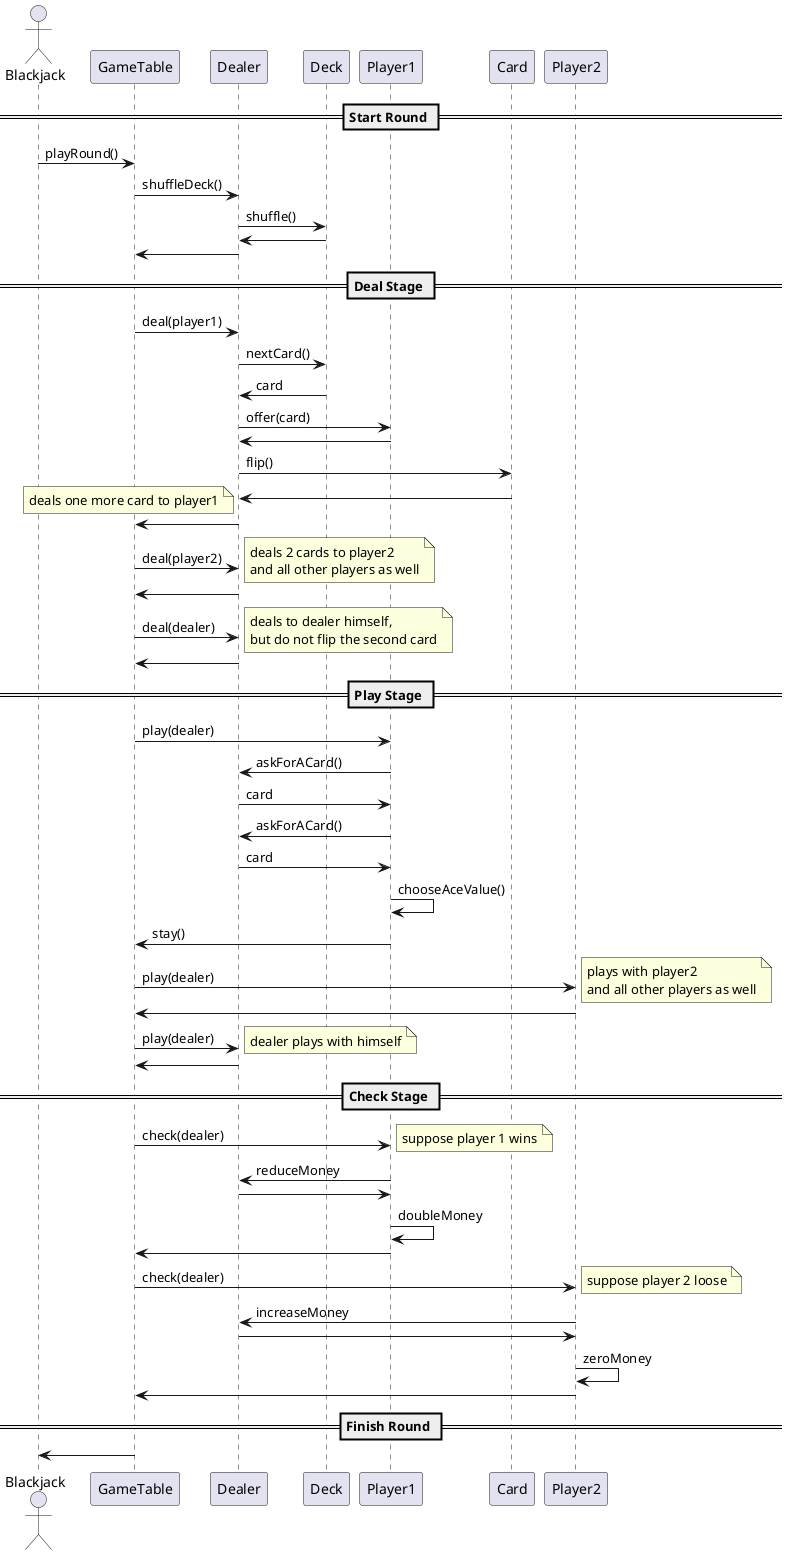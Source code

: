 @startuml
actor Blackjack

== Start Round ==
Blackjack -> GameTable: playRound()
GameTable -> Dealer: shuffleDeck()
Dealer -> Deck: shuffle()
Deck -> Dealer
Dealer -> GameTable

== Deal Stage ==
GameTable -> Dealer: deal(player1)
Dealer -> Deck: nextCard()
Deck -> Dealer: card
Dealer -> Player1: offer(card)
Player1 -> Dealer
Dealer -> Card: flip()
Card -> Dealer
note left
deals one more card to player1
end note
Dealer -> GameTable

GameTable -> Dealer: deal(player2)
note right
deals 2 cards to player2
and all other players as well
end note
Dealer -> GameTable

GameTable -> Dealer: deal(dealer)
note right
deals to dealer himself,
but do not flip the second card
end note
Dealer -> GameTable

== Play Stage ==
GameTable -> Player1: play(dealer)
Player1 -> Dealer: askForACard()
Dealer -> Player1: card
Player1 -> Dealer: askForACard()
Dealer -> Player1: card
Player1 -> Player1: chooseAceValue()
Player1 -> GameTable: stay()

GameTable -> Player2: play(dealer)
note right
plays with player2
and all other players as well
end note
Player2 -> GameTable

GameTable -> Dealer: play(dealer)
note right
dealer plays with himself
end note
Dealer -> GameTable

== Check Stage ==
GameTable -> Player1: check(dealer)
note right
suppose player 1 wins
end note
Player1 -> Dealer: reduceMoney
Dealer -> Player1
Player1 -> Player1: doubleMoney
Player1 -> GameTable

GameTable -> Player2: check(dealer)
note right
suppose player 2 loose
end note
Player2 -> Dealer: increaseMoney
Dealer -> Player2
Player2 -> Player2: zeroMoney
Player2 -> GameTable

== Finish Round ==
GameTable -> Blackjack
@enduml
